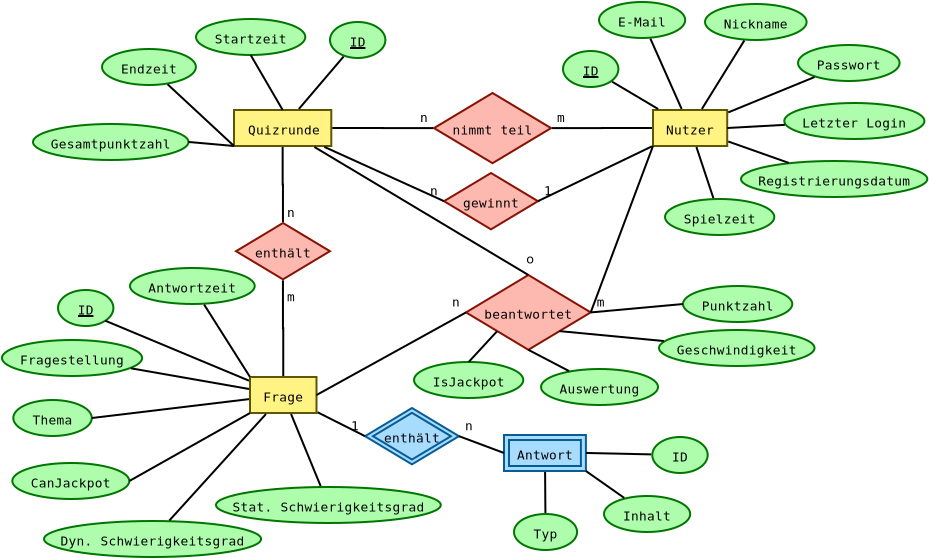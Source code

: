 <?xml version="1.0" encoding="UTF-8"?>
<dia:diagram xmlns:dia="http://www.lysator.liu.se/~alla/dia/">
  <dia:layer name="Hintergrund" visible="true" active="true">
    <dia:object type="ER - Entity" version="0" id="O0">
      <dia:attribute name="obj_pos">
        <dia:point val="-43.85,7.3"/>
      </dia:attribute>
      <dia:attribute name="obj_bb">
        <dia:rectangle val="-43.9,7.25;-38.935,9.15"/>
      </dia:attribute>
      <dia:attribute name="elem_corner">
        <dia:point val="-43.85,7.3"/>
      </dia:attribute>
      <dia:attribute name="elem_width">
        <dia:real val="4.865"/>
      </dia:attribute>
      <dia:attribute name="elem_height">
        <dia:real val="1.8"/>
      </dia:attribute>
      <dia:attribute name="border_width">
        <dia:real val="0.1"/>
      </dia:attribute>
      <dia:attribute name="border_color">
        <dia:color val="#5e5603"/>
      </dia:attribute>
      <dia:attribute name="inner_color">
        <dia:color val="#fff383"/>
      </dia:attribute>
      <dia:attribute name="name">
        <dia:string>#Quizrunde#</dia:string>
      </dia:attribute>
      <dia:attribute name="weak">
        <dia:boolean val="false"/>
      </dia:attribute>
      <dia:attribute name="associative">
        <dia:boolean val="false"/>
      </dia:attribute>
      <dia:attribute name="font">
        <dia:font family="monospace" style="0" name="Courier"/>
      </dia:attribute>
      <dia:attribute name="font_height">
        <dia:real val="0.8"/>
      </dia:attribute>
    </dia:object>
    <dia:object type="ER - Entity" version="0" id="O1">
      <dia:attribute name="obj_pos">
        <dia:point val="-22.9,7.3"/>
      </dia:attribute>
      <dia:attribute name="obj_bb">
        <dia:rectangle val="-22.95,7.25;-19.14,9.15"/>
      </dia:attribute>
      <dia:attribute name="elem_corner">
        <dia:point val="-22.9,7.3"/>
      </dia:attribute>
      <dia:attribute name="elem_width">
        <dia:real val="3.71"/>
      </dia:attribute>
      <dia:attribute name="elem_height">
        <dia:real val="1.8"/>
      </dia:attribute>
      <dia:attribute name="border_width">
        <dia:real val="0.1"/>
      </dia:attribute>
      <dia:attribute name="border_color">
        <dia:color val="#5e5603"/>
      </dia:attribute>
      <dia:attribute name="inner_color">
        <dia:color val="#fff383"/>
      </dia:attribute>
      <dia:attribute name="name">
        <dia:string>#Nutzer#</dia:string>
      </dia:attribute>
      <dia:attribute name="weak">
        <dia:boolean val="false"/>
      </dia:attribute>
      <dia:attribute name="associative">
        <dia:boolean val="false"/>
      </dia:attribute>
      <dia:attribute name="font">
        <dia:font family="monospace" style="0" name="Courier"/>
      </dia:attribute>
      <dia:attribute name="font_height">
        <dia:real val="0.8"/>
      </dia:attribute>
    </dia:object>
    <dia:object type="ER - Entity" version="0" id="O2">
      <dia:attribute name="obj_pos">
        <dia:point val="-43.05,20.65"/>
      </dia:attribute>
      <dia:attribute name="obj_bb">
        <dia:rectangle val="-43.1,20.6;-39.675,22.5"/>
      </dia:attribute>
      <dia:attribute name="elem_corner">
        <dia:point val="-43.05,20.65"/>
      </dia:attribute>
      <dia:attribute name="elem_width">
        <dia:real val="3.325"/>
      </dia:attribute>
      <dia:attribute name="elem_height">
        <dia:real val="1.8"/>
      </dia:attribute>
      <dia:attribute name="border_width">
        <dia:real val="0.1"/>
      </dia:attribute>
      <dia:attribute name="border_color">
        <dia:color val="#5e5603"/>
      </dia:attribute>
      <dia:attribute name="inner_color">
        <dia:color val="#fff383"/>
      </dia:attribute>
      <dia:attribute name="name">
        <dia:string>#Frage#</dia:string>
      </dia:attribute>
      <dia:attribute name="weak">
        <dia:boolean val="false"/>
      </dia:attribute>
      <dia:attribute name="associative">
        <dia:boolean val="false"/>
      </dia:attribute>
      <dia:attribute name="font">
        <dia:font family="monospace" style="0" name="Courier"/>
      </dia:attribute>
      <dia:attribute name="font_height">
        <dia:real val="0.8"/>
      </dia:attribute>
    </dia:object>
    <dia:object type="ER - Relationship" version="0" id="O3">
      <dia:attribute name="obj_pos">
        <dia:point val="-33.85,6.45"/>
      </dia:attribute>
      <dia:attribute name="obj_bb">
        <dia:rectangle val="-34.585,6.4;-27.265,10.01"/>
      </dia:attribute>
      <dia:attribute name="elem_corner">
        <dia:point val="-33.85,6.45"/>
      </dia:attribute>
      <dia:attribute name="elem_width">
        <dia:real val="5.85"/>
      </dia:attribute>
      <dia:attribute name="elem_height">
        <dia:real val="3.51"/>
      </dia:attribute>
      <dia:attribute name="border_width">
        <dia:real val="0.1"/>
      </dia:attribute>
      <dia:attribute name="border_color">
        <dia:color val="#871203"/>
      </dia:attribute>
      <dia:attribute name="inner_color">
        <dia:color val="#fdb8af"/>
      </dia:attribute>
      <dia:attribute name="name">
        <dia:string>#nimmt teil#</dia:string>
      </dia:attribute>
      <dia:attribute name="left_card">
        <dia:string>#n#</dia:string>
      </dia:attribute>
      <dia:attribute name="right_card">
        <dia:string>#m#</dia:string>
      </dia:attribute>
      <dia:attribute name="identifying">
        <dia:boolean val="false"/>
      </dia:attribute>
      <dia:attribute name="rotated">
        <dia:boolean val="false"/>
      </dia:attribute>
      <dia:attribute name="font">
        <dia:font family="monospace" style="0" name="Courier"/>
      </dia:attribute>
      <dia:attribute name="font_height">
        <dia:real val="0.8"/>
      </dia:attribute>
    </dia:object>
    <dia:object type="ER - Participation" version="1" id="O4">
      <dia:attribute name="obj_pos">
        <dia:point val="-38.935,8.2"/>
      </dia:attribute>
      <dia:attribute name="obj_bb">
        <dia:rectangle val="-38.985,8.15;-33.85,8.255"/>
      </dia:attribute>
      <dia:attribute name="orth_points">
        <dia:point val="-38.935,8.2"/>
        <dia:point val="-36.417,8.2"/>
        <dia:point val="-36.417,8.205"/>
        <dia:point val="-33.9,8.205"/>
      </dia:attribute>
      <dia:attribute name="orth_orient">
        <dia:enum val="0"/>
        <dia:enum val="1"/>
        <dia:enum val="0"/>
      </dia:attribute>
      <dia:attribute name="autorouting">
        <dia:boolean val="true"/>
      </dia:attribute>
      <dia:attribute name="total">
        <dia:boolean val="false"/>
      </dia:attribute>
      <dia:connections>
        <dia:connection handle="0" to="O0" connection="8"/>
        <dia:connection handle="1" to="O3" connection="8"/>
      </dia:connections>
    </dia:object>
    <dia:object type="ER - Participation" version="1" id="O5">
      <dia:attribute name="obj_pos">
        <dia:point val="-27.95,8.205"/>
      </dia:attribute>
      <dia:attribute name="obj_bb">
        <dia:rectangle val="-28.0,8.15;-22.901,8.255"/>
      </dia:attribute>
      <dia:attribute name="orth_points">
        <dia:point val="-27.95,8.205"/>
        <dia:point val="-25.45,8.205"/>
        <dia:point val="-25.45,8.2"/>
        <dia:point val="-22.951,8.2"/>
      </dia:attribute>
      <dia:attribute name="orth_orient">
        <dia:enum val="0"/>
        <dia:enum val="1"/>
        <dia:enum val="0"/>
      </dia:attribute>
      <dia:attribute name="autorouting">
        <dia:boolean val="true"/>
      </dia:attribute>
      <dia:attribute name="total">
        <dia:boolean val="false"/>
      </dia:attribute>
      <dia:connections>
        <dia:connection handle="0" to="O3" connection="8"/>
        <dia:connection handle="1" to="O1" connection="8"/>
      </dia:connections>
    </dia:object>
    <dia:object type="ER - Attribute" version="0" id="O6">
      <dia:attribute name="obj_pos">
        <dia:point val="-39.05,2.9"/>
      </dia:attribute>
      <dia:attribute name="obj_bb">
        <dia:rectangle val="-39.1,2.85;-36.23,4.75"/>
      </dia:attribute>
      <dia:attribute name="elem_corner">
        <dia:point val="-39.05,2.9"/>
      </dia:attribute>
      <dia:attribute name="elem_width">
        <dia:real val="2.77"/>
      </dia:attribute>
      <dia:attribute name="elem_height">
        <dia:real val="1.8"/>
      </dia:attribute>
      <dia:attribute name="border_width">
        <dia:real val="0.1"/>
      </dia:attribute>
      <dia:attribute name="border_color">
        <dia:color val="#007500"/>
      </dia:attribute>
      <dia:attribute name="inner_color">
        <dia:color val="#adfdad"/>
      </dia:attribute>
      <dia:attribute name="name">
        <dia:string>#ID#</dia:string>
      </dia:attribute>
      <dia:attribute name="key">
        <dia:boolean val="true"/>
      </dia:attribute>
      <dia:attribute name="weak_key">
        <dia:boolean val="false"/>
      </dia:attribute>
      <dia:attribute name="derived">
        <dia:boolean val="false"/>
      </dia:attribute>
      <dia:attribute name="multivalued">
        <dia:boolean val="false"/>
      </dia:attribute>
      <dia:attribute name="font">
        <dia:font family="monospace" style="0" name="Courier"/>
      </dia:attribute>
      <dia:attribute name="font_height">
        <dia:real val="0.8"/>
      </dia:attribute>
    </dia:object>
    <dia:object type="ER - Attribute" version="0" id="O7">
      <dia:attribute name="obj_pos">
        <dia:point val="-52.65,16.3"/>
      </dia:attribute>
      <dia:attribute name="obj_bb">
        <dia:rectangle val="-52.7,16.25;-49.83,18.15"/>
      </dia:attribute>
      <dia:attribute name="elem_corner">
        <dia:point val="-52.65,16.3"/>
      </dia:attribute>
      <dia:attribute name="elem_width">
        <dia:real val="2.77"/>
      </dia:attribute>
      <dia:attribute name="elem_height">
        <dia:real val="1.8"/>
      </dia:attribute>
      <dia:attribute name="border_width">
        <dia:real val="0.1"/>
      </dia:attribute>
      <dia:attribute name="border_color">
        <dia:color val="#007500"/>
      </dia:attribute>
      <dia:attribute name="inner_color">
        <dia:color val="#adfdad"/>
      </dia:attribute>
      <dia:attribute name="name">
        <dia:string>#ID#</dia:string>
      </dia:attribute>
      <dia:attribute name="key">
        <dia:boolean val="true"/>
      </dia:attribute>
      <dia:attribute name="weak_key">
        <dia:boolean val="false"/>
      </dia:attribute>
      <dia:attribute name="derived">
        <dia:boolean val="false"/>
      </dia:attribute>
      <dia:attribute name="multivalued">
        <dia:boolean val="false"/>
      </dia:attribute>
      <dia:attribute name="font">
        <dia:font family="monospace" style="0" name="Courier"/>
      </dia:attribute>
      <dia:attribute name="font_height">
        <dia:real val="0.8"/>
      </dia:attribute>
    </dia:object>
    <dia:object type="ER - Attribute" version="0" id="O8">
      <dia:attribute name="obj_pos">
        <dia:point val="-44.75,26.15"/>
      </dia:attribute>
      <dia:attribute name="obj_bb">
        <dia:rectangle val="-44.8,26.1;-33.46,28"/>
      </dia:attribute>
      <dia:attribute name="elem_corner">
        <dia:point val="-44.75,26.15"/>
      </dia:attribute>
      <dia:attribute name="elem_width">
        <dia:real val="11.24"/>
      </dia:attribute>
      <dia:attribute name="elem_height">
        <dia:real val="1.8"/>
      </dia:attribute>
      <dia:attribute name="border_width">
        <dia:real val="0.1"/>
      </dia:attribute>
      <dia:attribute name="border_color">
        <dia:color val="#007500"/>
      </dia:attribute>
      <dia:attribute name="inner_color">
        <dia:color val="#adfdad"/>
      </dia:attribute>
      <dia:attribute name="name">
        <dia:string>#Stat. Schwierigkeitsgrad#</dia:string>
      </dia:attribute>
      <dia:attribute name="key">
        <dia:boolean val="false"/>
      </dia:attribute>
      <dia:attribute name="weak_key">
        <dia:boolean val="false"/>
      </dia:attribute>
      <dia:attribute name="derived">
        <dia:boolean val="false"/>
      </dia:attribute>
      <dia:attribute name="multivalued">
        <dia:boolean val="false"/>
      </dia:attribute>
      <dia:attribute name="font">
        <dia:font family="monospace" style="0" name="Courier"/>
      </dia:attribute>
      <dia:attribute name="font_height">
        <dia:real val="0.8"/>
      </dia:attribute>
    </dia:object>
    <dia:object type="ER - Relationship" version="0" id="O9">
      <dia:attribute name="obj_pos">
        <dia:point val="-43.75,12.95"/>
      </dia:attribute>
      <dia:attribute name="obj_bb">
        <dia:rectangle val="-43.8,11.8;-39.005,16.917"/>
      </dia:attribute>
      <dia:attribute name="elem_corner">
        <dia:point val="-43.75,12.95"/>
      </dia:attribute>
      <dia:attribute name="elem_width">
        <dia:real val="4.695"/>
      </dia:attribute>
      <dia:attribute name="elem_height">
        <dia:real val="2.817"/>
      </dia:attribute>
      <dia:attribute name="border_width">
        <dia:real val="0.1"/>
      </dia:attribute>
      <dia:attribute name="border_color">
        <dia:color val="#871203"/>
      </dia:attribute>
      <dia:attribute name="inner_color">
        <dia:color val="#fdb8af"/>
      </dia:attribute>
      <dia:attribute name="name">
        <dia:string>#enthält#</dia:string>
      </dia:attribute>
      <dia:attribute name="left_card">
        <dia:string>#n#</dia:string>
      </dia:attribute>
      <dia:attribute name="right_card">
        <dia:string>#m#</dia:string>
      </dia:attribute>
      <dia:attribute name="identifying">
        <dia:boolean val="false"/>
      </dia:attribute>
      <dia:attribute name="rotated">
        <dia:boolean val="true"/>
      </dia:attribute>
      <dia:attribute name="font">
        <dia:font family="monospace" style="0" name="Courier"/>
      </dia:attribute>
      <dia:attribute name="font_height">
        <dia:real val="0.8"/>
      </dia:attribute>
    </dia:object>
    <dia:object type="ER - Attribute" version="0" id="O10">
      <dia:attribute name="obj_pos">
        <dia:point val="-53.35,27.85"/>
      </dia:attribute>
      <dia:attribute name="obj_bb">
        <dia:rectangle val="-53.4,27.8;-42.445,29.7"/>
      </dia:attribute>
      <dia:attribute name="elem_corner">
        <dia:point val="-53.35,27.85"/>
      </dia:attribute>
      <dia:attribute name="elem_width">
        <dia:real val="10.855"/>
      </dia:attribute>
      <dia:attribute name="elem_height">
        <dia:real val="1.8"/>
      </dia:attribute>
      <dia:attribute name="border_width">
        <dia:real val="0.1"/>
      </dia:attribute>
      <dia:attribute name="border_color">
        <dia:color val="#007500"/>
      </dia:attribute>
      <dia:attribute name="inner_color">
        <dia:color val="#adfdad"/>
      </dia:attribute>
      <dia:attribute name="name">
        <dia:string>#Dyn. Schwierigkeitsgrad#</dia:string>
      </dia:attribute>
      <dia:attribute name="key">
        <dia:boolean val="false"/>
      </dia:attribute>
      <dia:attribute name="weak_key">
        <dia:boolean val="false"/>
      </dia:attribute>
      <dia:attribute name="derived">
        <dia:boolean val="false"/>
      </dia:attribute>
      <dia:attribute name="multivalued">
        <dia:boolean val="false"/>
      </dia:attribute>
      <dia:attribute name="font">
        <dia:font family="monospace" style="0" name="Courier"/>
      </dia:attribute>
      <dia:attribute name="font_height">
        <dia:real val="0.8"/>
      </dia:attribute>
    </dia:object>
    <dia:object type="ER - Participation" version="1" id="O11">
      <dia:attribute name="obj_pos">
        <dia:point val="-41.388,20.599"/>
      </dia:attribute>
      <dia:attribute name="obj_bb">
        <dia:rectangle val="-41.453,15.758;-41.337,20.649"/>
      </dia:attribute>
      <dia:attribute name="orth_points">
        <dia:point val="-41.388,20.599"/>
        <dia:point val="-41.388,18.204"/>
        <dia:point val="-41.403,18.204"/>
        <dia:point val="-41.403,15.808"/>
      </dia:attribute>
      <dia:attribute name="orth_orient">
        <dia:enum val="1"/>
        <dia:enum val="0"/>
        <dia:enum val="1"/>
      </dia:attribute>
      <dia:attribute name="autorouting">
        <dia:boolean val="true"/>
      </dia:attribute>
      <dia:attribute name="total">
        <dia:boolean val="false"/>
      </dia:attribute>
      <dia:connections>
        <dia:connection handle="0" to="O2" connection="8"/>
        <dia:connection handle="1" to="O9" connection="8"/>
      </dia:connections>
    </dia:object>
    <dia:object type="ER - Participation" version="1" id="O12">
      <dia:attribute name="obj_pos">
        <dia:point val="-41.403,12.909"/>
      </dia:attribute>
      <dia:attribute name="obj_bb">
        <dia:rectangle val="-41.468,9.1;-41.352,12.959"/>
      </dia:attribute>
      <dia:attribute name="orth_points">
        <dia:point val="-41.403,12.909"/>
        <dia:point val="-41.403,11.03"/>
        <dia:point val="-41.417,11.03"/>
        <dia:point val="-41.417,9.15"/>
      </dia:attribute>
      <dia:attribute name="orth_orient">
        <dia:enum val="1"/>
        <dia:enum val="0"/>
        <dia:enum val="1"/>
      </dia:attribute>
      <dia:attribute name="autorouting">
        <dia:boolean val="true"/>
      </dia:attribute>
      <dia:attribute name="total">
        <dia:boolean val="false"/>
      </dia:attribute>
      <dia:connections>
        <dia:connection handle="0" to="O9" connection="8"/>
        <dia:connection handle="1" to="O0" connection="8"/>
      </dia:connections>
    </dia:object>
    <dia:object type="ER - Attribute" version="0" id="O13">
      <dia:attribute name="obj_pos">
        <dia:point val="-27.4,4.35"/>
      </dia:attribute>
      <dia:attribute name="obj_bb">
        <dia:rectangle val="-27.45,4.3;-24.58,6.2"/>
      </dia:attribute>
      <dia:attribute name="elem_corner">
        <dia:point val="-27.4,4.35"/>
      </dia:attribute>
      <dia:attribute name="elem_width">
        <dia:real val="2.77"/>
      </dia:attribute>
      <dia:attribute name="elem_height">
        <dia:real val="1.8"/>
      </dia:attribute>
      <dia:attribute name="border_width">
        <dia:real val="0.1"/>
      </dia:attribute>
      <dia:attribute name="border_color">
        <dia:color val="#007500"/>
      </dia:attribute>
      <dia:attribute name="inner_color">
        <dia:color val="#adfdad"/>
      </dia:attribute>
      <dia:attribute name="name">
        <dia:string>#ID#</dia:string>
      </dia:attribute>
      <dia:attribute name="key">
        <dia:boolean val="true"/>
      </dia:attribute>
      <dia:attribute name="weak_key">
        <dia:boolean val="false"/>
      </dia:attribute>
      <dia:attribute name="derived">
        <dia:boolean val="false"/>
      </dia:attribute>
      <dia:attribute name="multivalued">
        <dia:boolean val="false"/>
      </dia:attribute>
      <dia:attribute name="font">
        <dia:font family="monospace" style="0" name="Courier"/>
      </dia:attribute>
      <dia:attribute name="font_height">
        <dia:real val="0.8"/>
      </dia:attribute>
    </dia:object>
    <dia:object type="ER - Attribute" version="0" id="O14">
      <dia:attribute name="obj_pos">
        <dia:point val="-25.6,1.9"/>
      </dia:attribute>
      <dia:attribute name="obj_bb">
        <dia:rectangle val="-25.65,1.85;-21.24,3.75"/>
      </dia:attribute>
      <dia:attribute name="elem_corner">
        <dia:point val="-25.6,1.9"/>
      </dia:attribute>
      <dia:attribute name="elem_width">
        <dia:real val="4.31"/>
      </dia:attribute>
      <dia:attribute name="elem_height">
        <dia:real val="1.8"/>
      </dia:attribute>
      <dia:attribute name="border_width">
        <dia:real val="0.1"/>
      </dia:attribute>
      <dia:attribute name="border_color">
        <dia:color val="#007500"/>
      </dia:attribute>
      <dia:attribute name="inner_color">
        <dia:color val="#adfdad"/>
      </dia:attribute>
      <dia:attribute name="name">
        <dia:string>#E-Mail#</dia:string>
      </dia:attribute>
      <dia:attribute name="key">
        <dia:boolean val="false"/>
      </dia:attribute>
      <dia:attribute name="weak_key">
        <dia:boolean val="false"/>
      </dia:attribute>
      <dia:attribute name="derived">
        <dia:boolean val="false"/>
      </dia:attribute>
      <dia:attribute name="multivalued">
        <dia:boolean val="false"/>
      </dia:attribute>
      <dia:attribute name="font">
        <dia:font family="monospace" style="0" name="Courier"/>
      </dia:attribute>
      <dia:attribute name="font_height">
        <dia:real val="0.8"/>
      </dia:attribute>
    </dia:object>
    <dia:object type="ER - Attribute" version="0" id="O15">
      <dia:attribute name="obj_pos">
        <dia:point val="-20.3,2"/>
      </dia:attribute>
      <dia:attribute name="obj_bb">
        <dia:rectangle val="-20.35,1.95;-15.17,3.85"/>
      </dia:attribute>
      <dia:attribute name="elem_corner">
        <dia:point val="-20.3,2"/>
      </dia:attribute>
      <dia:attribute name="elem_width">
        <dia:real val="5.08"/>
      </dia:attribute>
      <dia:attribute name="elem_height">
        <dia:real val="1.8"/>
      </dia:attribute>
      <dia:attribute name="border_width">
        <dia:real val="0.1"/>
      </dia:attribute>
      <dia:attribute name="border_color">
        <dia:color val="#007500"/>
      </dia:attribute>
      <dia:attribute name="inner_color">
        <dia:color val="#adfdad"/>
      </dia:attribute>
      <dia:attribute name="name">
        <dia:string>#Nickname#</dia:string>
      </dia:attribute>
      <dia:attribute name="key">
        <dia:boolean val="false"/>
      </dia:attribute>
      <dia:attribute name="weak_key">
        <dia:boolean val="false"/>
      </dia:attribute>
      <dia:attribute name="derived">
        <dia:boolean val="false"/>
      </dia:attribute>
      <dia:attribute name="multivalued">
        <dia:boolean val="false"/>
      </dia:attribute>
      <dia:attribute name="font">
        <dia:font family="monospace" style="0" name="Courier"/>
      </dia:attribute>
      <dia:attribute name="font_height">
        <dia:real val="0.8"/>
      </dia:attribute>
    </dia:object>
    <dia:object type="ER - Attribute" version="0" id="O16">
      <dia:attribute name="obj_pos">
        <dia:point val="-15.65,4.05"/>
      </dia:attribute>
      <dia:attribute name="obj_bb">
        <dia:rectangle val="-15.7,4;-10.52,5.9"/>
      </dia:attribute>
      <dia:attribute name="elem_corner">
        <dia:point val="-15.65,4.05"/>
      </dia:attribute>
      <dia:attribute name="elem_width">
        <dia:real val="5.08"/>
      </dia:attribute>
      <dia:attribute name="elem_height">
        <dia:real val="1.8"/>
      </dia:attribute>
      <dia:attribute name="border_width">
        <dia:real val="0.1"/>
      </dia:attribute>
      <dia:attribute name="border_color">
        <dia:color val="#007500"/>
      </dia:attribute>
      <dia:attribute name="inner_color">
        <dia:color val="#adfdad"/>
      </dia:attribute>
      <dia:attribute name="name">
        <dia:string>#Passwort#</dia:string>
      </dia:attribute>
      <dia:attribute name="key">
        <dia:boolean val="false"/>
      </dia:attribute>
      <dia:attribute name="weak_key">
        <dia:boolean val="false"/>
      </dia:attribute>
      <dia:attribute name="derived">
        <dia:boolean val="false"/>
      </dia:attribute>
      <dia:attribute name="multivalued">
        <dia:boolean val="false"/>
      </dia:attribute>
      <dia:attribute name="font">
        <dia:font family="monospace" style="0" name="Courier"/>
      </dia:attribute>
      <dia:attribute name="font_height">
        <dia:real val="0.8"/>
      </dia:attribute>
    </dia:object>
    <dia:object type="ER - Relationship" version="0" id="O17">
      <dia:attribute name="obj_pos">
        <dia:point val="-32.25,15.55"/>
      </dia:attribute>
      <dia:attribute name="obj_bb">
        <dia:rectangle val="-32.985,15.5;-25.28,19.341"/>
      </dia:attribute>
      <dia:attribute name="elem_corner">
        <dia:point val="-32.25,15.55"/>
      </dia:attribute>
      <dia:attribute name="elem_width">
        <dia:real val="6.235"/>
      </dia:attribute>
      <dia:attribute name="elem_height">
        <dia:real val="3.741"/>
      </dia:attribute>
      <dia:attribute name="border_width">
        <dia:real val="0.1"/>
      </dia:attribute>
      <dia:attribute name="border_color">
        <dia:color val="#871203"/>
      </dia:attribute>
      <dia:attribute name="inner_color">
        <dia:color val="#fdb8af"/>
      </dia:attribute>
      <dia:attribute name="name">
        <dia:string>#beantwortet#</dia:string>
      </dia:attribute>
      <dia:attribute name="left_card">
        <dia:string>#n#</dia:string>
      </dia:attribute>
      <dia:attribute name="right_card">
        <dia:string>#m#</dia:string>
      </dia:attribute>
      <dia:attribute name="identifying">
        <dia:boolean val="false"/>
      </dia:attribute>
      <dia:attribute name="rotated">
        <dia:boolean val="false"/>
      </dia:attribute>
      <dia:attribute name="font">
        <dia:font family="monospace" style="0" name="Courier"/>
      </dia:attribute>
      <dia:attribute name="font_height">
        <dia:real val="0.8"/>
      </dia:attribute>
    </dia:object>
    <dia:object type="ER - Attribute" version="0" id="O18">
      <dia:attribute name="obj_pos">
        <dia:point val="-22.6,18.3"/>
      </dia:attribute>
      <dia:attribute name="obj_bb">
        <dia:rectangle val="-22.65,18.25;-14.775,20.15"/>
      </dia:attribute>
      <dia:attribute name="elem_corner">
        <dia:point val="-22.6,18.3"/>
      </dia:attribute>
      <dia:attribute name="elem_width">
        <dia:real val="7.775"/>
      </dia:attribute>
      <dia:attribute name="elem_height">
        <dia:real val="1.8"/>
      </dia:attribute>
      <dia:attribute name="border_width">
        <dia:real val="0.1"/>
      </dia:attribute>
      <dia:attribute name="border_color">
        <dia:color val="#007500"/>
      </dia:attribute>
      <dia:attribute name="inner_color">
        <dia:color val="#adfdad"/>
      </dia:attribute>
      <dia:attribute name="name">
        <dia:string>#Geschwindigkeit#</dia:string>
      </dia:attribute>
      <dia:attribute name="key">
        <dia:boolean val="false"/>
      </dia:attribute>
      <dia:attribute name="weak_key">
        <dia:boolean val="false"/>
      </dia:attribute>
      <dia:attribute name="derived">
        <dia:boolean val="false"/>
      </dia:attribute>
      <dia:attribute name="multivalued">
        <dia:boolean val="false"/>
      </dia:attribute>
      <dia:attribute name="font">
        <dia:font family="monospace" style="0" name="Courier"/>
      </dia:attribute>
      <dia:attribute name="font_height">
        <dia:real val="0.8"/>
      </dia:attribute>
    </dia:object>
    <dia:object type="Standard - Line" version="0" id="O19">
      <dia:attribute name="obj_pos">
        <dia:point val="-50.286,17.836"/>
      </dia:attribute>
      <dia:attribute name="obj_bb">
        <dia:rectangle val="-50.351,17.771;-43.035,20.901"/>
      </dia:attribute>
      <dia:attribute name="conn_endpoints">
        <dia:point val="-50.286,17.836"/>
        <dia:point val="-43.1,20.835"/>
      </dia:attribute>
      <dia:attribute name="numcp">
        <dia:int val="1"/>
      </dia:attribute>
      <dia:connections>
        <dia:connection handle="0" to="O7" connection="7"/>
        <dia:connection handle="1" to="O2" connection="8"/>
      </dia:connections>
    </dia:object>
    <dia:object type="Standard - Line" version="0" id="O20">
      <dia:attribute name="obj_pos">
        <dia:point val="-38.369,4.625"/>
      </dia:attribute>
      <dia:attribute name="obj_bb">
        <dia:rectangle val="-40.678,4.555;-38.298,7.32"/>
      </dia:attribute>
      <dia:attribute name="conn_endpoints">
        <dia:point val="-38.369,4.625"/>
        <dia:point val="-40.607,7.25"/>
      </dia:attribute>
      <dia:attribute name="numcp">
        <dia:int val="1"/>
      </dia:attribute>
      <dia:connections>
        <dia:connection handle="0" to="O6" connection="8"/>
        <dia:connection handle="1" to="O0" connection="8"/>
      </dia:connections>
    </dia:object>
    <dia:object type="Standard - Line" version="0" id="O21">
      <dia:attribute name="obj_pos">
        <dia:point val="-39.518,26.106"/>
      </dia:attribute>
      <dia:attribute name="obj_bb">
        <dia:rectangle val="-41.064,22.433;-39.452,26.171"/>
      </dia:attribute>
      <dia:attribute name="conn_endpoints">
        <dia:point val="-39.518,26.106"/>
        <dia:point val="-40.998,22.498"/>
      </dia:attribute>
      <dia:attribute name="numcp">
        <dia:int val="1"/>
      </dia:attribute>
      <dia:connections>
        <dia:connection handle="0" to="O8" connection="8"/>
        <dia:connection handle="1" to="O2" connection="8"/>
      </dia:connections>
    </dia:object>
    <dia:object type="Standard - Line" version="0" id="O22">
      <dia:attribute name="obj_pos">
        <dia:point val="-47.081,27.823"/>
      </dia:attribute>
      <dia:attribute name="obj_bb">
        <dia:rectangle val="-47.152,22.43;-42.179,27.894"/>
      </dia:attribute>
      <dia:attribute name="conn_endpoints">
        <dia:point val="-47.081,27.823"/>
        <dia:point val="-42.25,22.5"/>
      </dia:attribute>
      <dia:attribute name="numcp">
        <dia:int val="1"/>
      </dia:attribute>
      <dia:connections>
        <dia:connection handle="0" to="O10" connection="8"/>
        <dia:connection handle="1" to="O2" connection="8"/>
      </dia:connections>
    </dia:object>
    <dia:object type="Standard - Line" version="0" id="O23">
      <dia:attribute name="obj_pos">
        <dia:point val="-22.357,18.853"/>
      </dia:attribute>
      <dia:attribute name="obj_bb">
        <dia:rectangle val="-27.628,18.301;-22.302,18.907"/>
      </dia:attribute>
      <dia:attribute name="conn_endpoints">
        <dia:point val="-22.357,18.853"/>
        <dia:point val="-27.574,18.356"/>
      </dia:attribute>
      <dia:attribute name="numcp">
        <dia:int val="1"/>
      </dia:attribute>
      <dia:connections>
        <dia:connection handle="0" to="O18" connection="8"/>
        <dia:connection handle="1" to="O17" connection="5"/>
      </dia:connections>
    </dia:object>
    <dia:object type="Standard - Line" version="0" id="O24">
      <dia:attribute name="obj_pos">
        <dia:point val="-24.949,5.883"/>
      </dia:attribute>
      <dia:attribute name="obj_bb">
        <dia:rectangle val="-25.018,5.814;-22.573,7.321"/>
      </dia:attribute>
      <dia:attribute name="conn_endpoints">
        <dia:point val="-24.949,5.883"/>
        <dia:point val="-22.642,7.252"/>
      </dia:attribute>
      <dia:attribute name="numcp">
        <dia:int val="1"/>
      </dia:attribute>
      <dia:connections>
        <dia:connection handle="0" to="O13" connection="8"/>
        <dia:connection handle="1" to="O1" connection="8"/>
      </dia:connections>
    </dia:object>
    <dia:object type="Standard - Line" version="0" id="O25">
      <dia:attribute name="obj_pos">
        <dia:point val="-23.032,3.729"/>
      </dia:attribute>
      <dia:attribute name="obj_bb">
        <dia:rectangle val="-23.098,3.663;-21.401,7.316"/>
      </dia:attribute>
      <dia:attribute name="conn_endpoints">
        <dia:point val="-23.032,3.729"/>
        <dia:point val="-21.467,7.25"/>
      </dia:attribute>
      <dia:attribute name="numcp">
        <dia:int val="1"/>
      </dia:attribute>
      <dia:connections>
        <dia:connection handle="0" to="O14" connection="8"/>
        <dia:connection handle="1" to="O1" connection="8"/>
      </dia:connections>
    </dia:object>
    <dia:object type="Standard - Line" version="0" id="O26">
      <dia:attribute name="obj_pos">
        <dia:point val="-18.331,3.822"/>
      </dia:attribute>
      <dia:attribute name="obj_bb">
        <dia:rectangle val="-20.525,3.753;-18.262,7.319"/>
      </dia:attribute>
      <dia:attribute name="conn_endpoints">
        <dia:point val="-18.331,3.822"/>
        <dia:point val="-20.456,7.25"/>
      </dia:attribute>
      <dia:attribute name="numcp">
        <dia:int val="1"/>
      </dia:attribute>
      <dia:connections>
        <dia:connection handle="0" to="O15" connection="8"/>
        <dia:connection handle="1" to="O1" connection="8"/>
      </dia:connections>
    </dia:object>
    <dia:object type="Standard - Line" version="0" id="O27">
      <dia:attribute name="obj_pos">
        <dia:point val="-14.817,5.649"/>
      </dia:attribute>
      <dia:attribute name="obj_bb">
        <dia:rectangle val="-19.205,5.584;-14.752,7.485"/>
      </dia:attribute>
      <dia:attribute name="conn_endpoints">
        <dia:point val="-14.817,5.649"/>
        <dia:point val="-19.14,7.42"/>
      </dia:attribute>
      <dia:attribute name="numcp">
        <dia:int val="1"/>
      </dia:attribute>
      <dia:connections>
        <dia:connection handle="0" to="O16" connection="8"/>
        <dia:connection handle="1" to="O1" connection="8"/>
      </dia:connections>
    </dia:object>
    <dia:object type="ER - Attribute" version="0" id="O28">
      <dia:attribute name="obj_pos">
        <dia:point val="-28.5,20.25"/>
      </dia:attribute>
      <dia:attribute name="obj_bb">
        <dia:rectangle val="-28.55,20.2;-22.6,22.1"/>
      </dia:attribute>
      <dia:attribute name="elem_corner">
        <dia:point val="-28.5,20.25"/>
      </dia:attribute>
      <dia:attribute name="elem_width">
        <dia:real val="5.85"/>
      </dia:attribute>
      <dia:attribute name="elem_height">
        <dia:real val="1.8"/>
      </dia:attribute>
      <dia:attribute name="border_width">
        <dia:real val="0.1"/>
      </dia:attribute>
      <dia:attribute name="border_color">
        <dia:color val="#007500"/>
      </dia:attribute>
      <dia:attribute name="inner_color">
        <dia:color val="#adfdad"/>
      </dia:attribute>
      <dia:attribute name="name">
        <dia:string>#Auswertung#</dia:string>
      </dia:attribute>
      <dia:attribute name="key">
        <dia:boolean val="false"/>
      </dia:attribute>
      <dia:attribute name="weak_key">
        <dia:boolean val="false"/>
      </dia:attribute>
      <dia:attribute name="derived">
        <dia:boolean val="false"/>
      </dia:attribute>
      <dia:attribute name="multivalued">
        <dia:boolean val="false"/>
      </dia:attribute>
      <dia:attribute name="font">
        <dia:font family="monospace" style="0" name="Courier"/>
      </dia:attribute>
      <dia:attribute name="font_height">
        <dia:real val="0.8"/>
      </dia:attribute>
    </dia:object>
    <dia:object type="Standard - Line" version="0" id="O29">
      <dia:attribute name="obj_pos">
        <dia:point val="-27.09,20.358"/>
      </dia:attribute>
      <dia:attribute name="obj_bb">
        <dia:rectangle val="-29.2,19.224;-27.022,20.426"/>
      </dia:attribute>
      <dia:attribute name="conn_endpoints">
        <dia:point val="-27.09,20.358"/>
        <dia:point val="-29.133,19.291"/>
      </dia:attribute>
      <dia:attribute name="numcp">
        <dia:int val="1"/>
      </dia:attribute>
      <dia:connections>
        <dia:connection handle="0" to="O28" connection="8"/>
        <dia:connection handle="1" to="O17" connection="6"/>
      </dia:connections>
    </dia:object>
    <dia:object type="ER - Attribute" version="0" id="O30">
      <dia:attribute name="obj_pos">
        <dia:point val="-21.4,16.1"/>
      </dia:attribute>
      <dia:attribute name="obj_bb">
        <dia:rectangle val="-21.45,16.05;-15.885,17.95"/>
      </dia:attribute>
      <dia:attribute name="elem_corner">
        <dia:point val="-21.4,16.1"/>
      </dia:attribute>
      <dia:attribute name="elem_width">
        <dia:real val="5.465"/>
      </dia:attribute>
      <dia:attribute name="elem_height">
        <dia:real val="1.8"/>
      </dia:attribute>
      <dia:attribute name="border_width">
        <dia:real val="0.1"/>
      </dia:attribute>
      <dia:attribute name="border_color">
        <dia:color val="#007500"/>
      </dia:attribute>
      <dia:attribute name="inner_color">
        <dia:color val="#adfdad"/>
      </dia:attribute>
      <dia:attribute name="name">
        <dia:string>#Punktzahl#</dia:string>
      </dia:attribute>
      <dia:attribute name="key">
        <dia:boolean val="false"/>
      </dia:attribute>
      <dia:attribute name="weak_key">
        <dia:boolean val="false"/>
      </dia:attribute>
      <dia:attribute name="derived">
        <dia:boolean val="false"/>
      </dia:attribute>
      <dia:attribute name="multivalued">
        <dia:boolean val="false"/>
      </dia:attribute>
      <dia:attribute name="font">
        <dia:font family="monospace" style="0" name="Courier"/>
      </dia:attribute>
      <dia:attribute name="font_height">
        <dia:real val="0.8"/>
      </dia:attribute>
    </dia:object>
    <dia:object type="Standard - Line" version="0" id="O31">
      <dia:attribute name="obj_pos">
        <dia:point val="-26.015,17.421"/>
      </dia:attribute>
      <dia:attribute name="obj_bb">
        <dia:rectangle val="-26.069,16.946;-21.346,17.475"/>
      </dia:attribute>
      <dia:attribute name="conn_endpoints">
        <dia:point val="-26.015,17.421"/>
        <dia:point val="-21.4,17"/>
      </dia:attribute>
      <dia:attribute name="numcp">
        <dia:int val="1"/>
      </dia:attribute>
      <dia:connections>
        <dia:connection handle="0" to="O17" connection="4"/>
        <dia:connection handle="1" to="O30" connection="3"/>
      </dia:connections>
    </dia:object>
    <dia:object type="ER - Entity" version="0" id="O32">
      <dia:attribute name="obj_pos">
        <dia:point val="-30.35,23.55"/>
      </dia:attribute>
      <dia:attribute name="obj_bb">
        <dia:rectangle val="-30.4,23.5;-26.205,25.4"/>
      </dia:attribute>
      <dia:attribute name="elem_corner">
        <dia:point val="-30.35,23.55"/>
      </dia:attribute>
      <dia:attribute name="elem_width">
        <dia:real val="4.095"/>
      </dia:attribute>
      <dia:attribute name="elem_height">
        <dia:real val="1.8"/>
      </dia:attribute>
      <dia:attribute name="border_width">
        <dia:real val="0.1"/>
      </dia:attribute>
      <dia:attribute name="border_color">
        <dia:color val="#075c95"/>
      </dia:attribute>
      <dia:attribute name="inner_color">
        <dia:color val="#a8dcff"/>
      </dia:attribute>
      <dia:attribute name="name">
        <dia:string>#Antwort#</dia:string>
      </dia:attribute>
      <dia:attribute name="weak">
        <dia:boolean val="true"/>
      </dia:attribute>
      <dia:attribute name="associative">
        <dia:boolean val="false"/>
      </dia:attribute>
      <dia:attribute name="font">
        <dia:font family="monospace" style="0" name="Courier"/>
      </dia:attribute>
      <dia:attribute name="font_height">
        <dia:real val="0.8"/>
      </dia:attribute>
    </dia:object>
    <dia:object type="ER - Relationship" version="0" id="O33">
      <dia:attribute name="obj_pos">
        <dia:point val="-37.3,22.2"/>
      </dia:attribute>
      <dia:attribute name="obj_bb">
        <dia:rectangle val="-38.035,22.15;-31.87,25.067"/>
      </dia:attribute>
      <dia:attribute name="elem_corner">
        <dia:point val="-37.3,22.2"/>
      </dia:attribute>
      <dia:attribute name="elem_width">
        <dia:real val="4.695"/>
      </dia:attribute>
      <dia:attribute name="elem_height">
        <dia:real val="2.817"/>
      </dia:attribute>
      <dia:attribute name="border_width">
        <dia:real val="0.1"/>
      </dia:attribute>
      <dia:attribute name="border_color">
        <dia:color val="#075c95"/>
      </dia:attribute>
      <dia:attribute name="inner_color">
        <dia:color val="#a8dcff"/>
      </dia:attribute>
      <dia:attribute name="name">
        <dia:string>#enthält#</dia:string>
      </dia:attribute>
      <dia:attribute name="left_card">
        <dia:string>#1#</dia:string>
      </dia:attribute>
      <dia:attribute name="right_card">
        <dia:string>#n#</dia:string>
      </dia:attribute>
      <dia:attribute name="identifying">
        <dia:boolean val="true"/>
      </dia:attribute>
      <dia:attribute name="rotated">
        <dia:boolean val="false"/>
      </dia:attribute>
      <dia:attribute name="font">
        <dia:font family="monospace" style="0" name="Courier"/>
      </dia:attribute>
      <dia:attribute name="font_height">
        <dia:real val="0.8"/>
      </dia:attribute>
    </dia:object>
    <dia:object type="Standard - Line" version="0" id="O34">
      <dia:attribute name="obj_pos">
        <dia:point val="-30.35,24.45"/>
      </dia:attribute>
      <dia:attribute name="obj_bb">
        <dia:rectangle val="-32.669,23.544;-30.286,24.514"/>
      </dia:attribute>
      <dia:attribute name="conn_endpoints">
        <dia:point val="-30.35,24.45"/>
        <dia:point val="-32.605,23.608"/>
      </dia:attribute>
      <dia:attribute name="numcp">
        <dia:int val="1"/>
      </dia:attribute>
      <dia:connections>
        <dia:connection handle="0" to="O32" connection="3"/>
        <dia:connection handle="1" to="O33" connection="4"/>
      </dia:connections>
    </dia:object>
    <dia:object type="Standard - Line" version="0" id="O35">
      <dia:attribute name="obj_pos">
        <dia:point val="-39.675,22.413"/>
      </dia:attribute>
      <dia:attribute name="obj_bb">
        <dia:rectangle val="-39.742,22.346;-37.233,23.676"/>
      </dia:attribute>
      <dia:attribute name="conn_endpoints">
        <dia:point val="-39.675,22.413"/>
        <dia:point val="-37.3,23.608"/>
      </dia:attribute>
      <dia:attribute name="numcp">
        <dia:int val="1"/>
      </dia:attribute>
      <dia:connections>
        <dia:connection handle="0" to="O2" connection="8"/>
        <dia:connection handle="1" to="O33" connection="0"/>
      </dia:connections>
    </dia:object>
    <dia:object type="ER - Attribute" version="0" id="O36">
      <dia:attribute name="obj_pos">
        <dia:point val="-29.85,27.5"/>
      </dia:attribute>
      <dia:attribute name="obj_bb">
        <dia:rectangle val="-29.9,27.45;-26.645,29.35"/>
      </dia:attribute>
      <dia:attribute name="elem_corner">
        <dia:point val="-29.85,27.5"/>
      </dia:attribute>
      <dia:attribute name="elem_width">
        <dia:real val="3.155"/>
      </dia:attribute>
      <dia:attribute name="elem_height">
        <dia:real val="1.8"/>
      </dia:attribute>
      <dia:attribute name="border_width">
        <dia:real val="0.1"/>
      </dia:attribute>
      <dia:attribute name="border_color">
        <dia:color val="#007500"/>
      </dia:attribute>
      <dia:attribute name="inner_color">
        <dia:color val="#adfdad"/>
      </dia:attribute>
      <dia:attribute name="name">
        <dia:string>#Typ#</dia:string>
      </dia:attribute>
      <dia:attribute name="key">
        <dia:boolean val="false"/>
      </dia:attribute>
      <dia:attribute name="weak_key">
        <dia:boolean val="false"/>
      </dia:attribute>
      <dia:attribute name="derived">
        <dia:boolean val="false"/>
      </dia:attribute>
      <dia:attribute name="multivalued">
        <dia:boolean val="false"/>
      </dia:attribute>
      <dia:attribute name="font">
        <dia:font family="monospace" style="0" name="Courier"/>
      </dia:attribute>
      <dia:attribute name="font_height">
        <dia:real val="0.8"/>
      </dia:attribute>
    </dia:object>
    <dia:object type="Standard - Line" version="0" id="O37">
      <dia:attribute name="obj_pos">
        <dia:point val="-28.28,27.45"/>
      </dia:attribute>
      <dia:attribute name="obj_bb">
        <dia:rectangle val="-28.346,25.349;-28.229,27.5"/>
      </dia:attribute>
      <dia:attribute name="conn_endpoints">
        <dia:point val="-28.28,27.45"/>
        <dia:point val="-28.295,25.4"/>
      </dia:attribute>
      <dia:attribute name="numcp">
        <dia:int val="1"/>
      </dia:attribute>
      <dia:connections>
        <dia:connection handle="0" to="O36" connection="8"/>
        <dia:connection handle="1" to="O32" connection="8"/>
      </dia:connections>
    </dia:object>
    <dia:object type="ER - Attribute" version="0" id="O38">
      <dia:attribute name="obj_pos">
        <dia:point val="-55.45,18.8"/>
      </dia:attribute>
      <dia:attribute name="obj_bb">
        <dia:rectangle val="-55.5,18.75;-48.395,20.65"/>
      </dia:attribute>
      <dia:attribute name="elem_corner">
        <dia:point val="-55.45,18.8"/>
      </dia:attribute>
      <dia:attribute name="elem_width">
        <dia:real val="7.005"/>
      </dia:attribute>
      <dia:attribute name="elem_height">
        <dia:real val="1.8"/>
      </dia:attribute>
      <dia:attribute name="border_width">
        <dia:real val="0.1"/>
      </dia:attribute>
      <dia:attribute name="border_color">
        <dia:color val="#007500"/>
      </dia:attribute>
      <dia:attribute name="inner_color">
        <dia:color val="#adfdad"/>
      </dia:attribute>
      <dia:attribute name="name">
        <dia:string>#Fragestellung#</dia:string>
      </dia:attribute>
      <dia:attribute name="key">
        <dia:boolean val="false"/>
      </dia:attribute>
      <dia:attribute name="weak_key">
        <dia:boolean val="false"/>
      </dia:attribute>
      <dia:attribute name="derived">
        <dia:boolean val="false"/>
      </dia:attribute>
      <dia:attribute name="multivalued">
        <dia:boolean val="false"/>
      </dia:attribute>
      <dia:attribute name="font">
        <dia:font family="monospace" style="0" name="Courier"/>
      </dia:attribute>
      <dia:attribute name="font_height">
        <dia:real val="0.8"/>
      </dia:attribute>
    </dia:object>
    <dia:object type="Standard - Line" version="0" id="O39">
      <dia:attribute name="obj_pos">
        <dia:point val="-43.1,21.25"/>
      </dia:attribute>
      <dia:attribute name="obj_bb">
        <dia:rectangle val="-49.062,20.158;-43.042,21.308"/>
      </dia:attribute>
      <dia:attribute name="conn_endpoints">
        <dia:point val="-43.1,21.25"/>
        <dia:point val="-49.004,20.216"/>
      </dia:attribute>
      <dia:attribute name="numcp">
        <dia:int val="1"/>
      </dia:attribute>
      <dia:connections>
        <dia:connection handle="0" to="O2" connection="8"/>
        <dia:connection handle="1" to="O38" connection="8"/>
      </dia:connections>
    </dia:object>
    <dia:object type="ER - Attribute" version="0" id="O40">
      <dia:attribute name="obj_pos">
        <dia:point val="-25.35,26.6"/>
      </dia:attribute>
      <dia:attribute name="obj_bb">
        <dia:rectangle val="-25.4,26.55;-20.99,28.45"/>
      </dia:attribute>
      <dia:attribute name="elem_corner">
        <dia:point val="-25.35,26.6"/>
      </dia:attribute>
      <dia:attribute name="elem_width">
        <dia:real val="4.31"/>
      </dia:attribute>
      <dia:attribute name="elem_height">
        <dia:real val="1.8"/>
      </dia:attribute>
      <dia:attribute name="border_width">
        <dia:real val="0.1"/>
      </dia:attribute>
      <dia:attribute name="border_color">
        <dia:color val="#007500"/>
      </dia:attribute>
      <dia:attribute name="inner_color">
        <dia:color val="#adfdad"/>
      </dia:attribute>
      <dia:attribute name="name">
        <dia:string>#Inhalt#</dia:string>
      </dia:attribute>
      <dia:attribute name="key">
        <dia:boolean val="false"/>
      </dia:attribute>
      <dia:attribute name="weak_key">
        <dia:boolean val="false"/>
      </dia:attribute>
      <dia:attribute name="derived">
        <dia:boolean val="false"/>
      </dia:attribute>
      <dia:attribute name="multivalued">
        <dia:boolean val="false"/>
      </dia:attribute>
      <dia:attribute name="font">
        <dia:font family="monospace" style="0" name="Courier"/>
      </dia:attribute>
      <dia:attribute name="font_height">
        <dia:real val="0.8"/>
      </dia:attribute>
    </dia:object>
    <dia:object type="Standard - Line" version="0" id="O41">
      <dia:attribute name="obj_pos">
        <dia:point val="-24.337,26.698"/>
      </dia:attribute>
      <dia:attribute name="obj_bb">
        <dia:rectangle val="-26.325,25.28;-24.267,26.767"/>
      </dia:attribute>
      <dia:attribute name="conn_endpoints">
        <dia:point val="-24.337,26.698"/>
        <dia:point val="-26.255,25.35"/>
      </dia:attribute>
      <dia:attribute name="numcp">
        <dia:int val="1"/>
      </dia:attribute>
      <dia:connections>
        <dia:connection handle="0" to="O40" connection="8"/>
        <dia:connection handle="1" to="O32" connection="7"/>
      </dia:connections>
    </dia:object>
    <dia:object type="ER - Attribute" version="0" id="O42">
      <dia:attribute name="obj_pos">
        <dia:point val="-18.5,9.85"/>
      </dia:attribute>
      <dia:attribute name="obj_bb">
        <dia:rectangle val="-18.55,9.8;-9.135,11.7"/>
      </dia:attribute>
      <dia:attribute name="elem_corner">
        <dia:point val="-18.5,9.85"/>
      </dia:attribute>
      <dia:attribute name="elem_width">
        <dia:real val="9.315"/>
      </dia:attribute>
      <dia:attribute name="elem_height">
        <dia:real val="1.8"/>
      </dia:attribute>
      <dia:attribute name="border_width">
        <dia:real val="0.1"/>
      </dia:attribute>
      <dia:attribute name="border_color">
        <dia:color val="#007500"/>
      </dia:attribute>
      <dia:attribute name="inner_color">
        <dia:color val="#adfdad"/>
      </dia:attribute>
      <dia:attribute name="name">
        <dia:string>#Registrierungsdatum#</dia:string>
      </dia:attribute>
      <dia:attribute name="key">
        <dia:boolean val="false"/>
      </dia:attribute>
      <dia:attribute name="weak_key">
        <dia:boolean val="false"/>
      </dia:attribute>
      <dia:attribute name="derived">
        <dia:boolean val="false"/>
      </dia:attribute>
      <dia:attribute name="multivalued">
        <dia:boolean val="false"/>
      </dia:attribute>
      <dia:attribute name="font">
        <dia:font family="monospace" style="0" name="Courier"/>
      </dia:attribute>
      <dia:attribute name="font_height">
        <dia:real val="0.8"/>
      </dia:attribute>
    </dia:object>
    <dia:object type="Standard - Line" version="0" id="O43">
      <dia:attribute name="obj_pos">
        <dia:point val="-16.107,9.948"/>
      </dia:attribute>
      <dia:attribute name="obj_bb">
        <dia:rectangle val="-19.204,8.811;-16.044,10.012"/>
      </dia:attribute>
      <dia:attribute name="conn_endpoints">
        <dia:point val="-16.107,9.948"/>
        <dia:point val="-19.14,8.874"/>
      </dia:attribute>
      <dia:attribute name="numcp">
        <dia:int val="1"/>
      </dia:attribute>
      <dia:connections>
        <dia:connection handle="0" to="O42" connection="8"/>
        <dia:connection handle="1" to="O1" connection="8"/>
      </dia:connections>
    </dia:object>
    <dia:object type="ER - Attribute" version="0" id="O44">
      <dia:attribute name="obj_pos">
        <dia:point val="-22.3,11.75"/>
      </dia:attribute>
      <dia:attribute name="obj_bb">
        <dia:rectangle val="-22.35,11.7;-16.785,13.6"/>
      </dia:attribute>
      <dia:attribute name="elem_corner">
        <dia:point val="-22.3,11.75"/>
      </dia:attribute>
      <dia:attribute name="elem_width">
        <dia:real val="5.465"/>
      </dia:attribute>
      <dia:attribute name="elem_height">
        <dia:real val="1.8"/>
      </dia:attribute>
      <dia:attribute name="border_width">
        <dia:real val="0.1"/>
      </dia:attribute>
      <dia:attribute name="border_color">
        <dia:color val="#007500"/>
      </dia:attribute>
      <dia:attribute name="inner_color">
        <dia:color val="#adfdad"/>
      </dia:attribute>
      <dia:attribute name="name">
        <dia:string>#Spielzeit#</dia:string>
      </dia:attribute>
      <dia:attribute name="key">
        <dia:boolean val="false"/>
      </dia:attribute>
      <dia:attribute name="weak_key">
        <dia:boolean val="false"/>
      </dia:attribute>
      <dia:attribute name="derived">
        <dia:boolean val="false"/>
      </dia:attribute>
      <dia:attribute name="multivalued">
        <dia:boolean val="false"/>
      </dia:attribute>
      <dia:attribute name="font">
        <dia:font family="monospace" style="0" name="Courier"/>
      </dia:attribute>
      <dia:attribute name="font_height">
        <dia:real val="0.8"/>
      </dia:attribute>
    </dia:object>
    <dia:object type="Standard - Line" version="0" id="O45">
      <dia:attribute name="obj_pos">
        <dia:point val="-19.88,11.709"/>
      </dia:attribute>
      <dia:attribute name="obj_bb">
        <dia:rectangle val="-20.793,9.087;-19.817,11.772"/>
      </dia:attribute>
      <dia:attribute name="conn_endpoints">
        <dia:point val="-19.88,11.709"/>
        <dia:point val="-20.73,9.15"/>
      </dia:attribute>
      <dia:attribute name="numcp">
        <dia:int val="1"/>
      </dia:attribute>
      <dia:connections>
        <dia:connection handle="0" to="O44" connection="8"/>
        <dia:connection handle="1" to="O1" connection="8"/>
      </dia:connections>
    </dia:object>
    <dia:object type="ER - Attribute" version="0" id="O46">
      <dia:attribute name="obj_pos">
        <dia:point val="-45.75,2.75"/>
      </dia:attribute>
      <dia:attribute name="obj_bb">
        <dia:rectangle val="-45.8,2.7;-40.235,4.6"/>
      </dia:attribute>
      <dia:attribute name="elem_corner">
        <dia:point val="-45.75,2.75"/>
      </dia:attribute>
      <dia:attribute name="elem_width">
        <dia:real val="5.465"/>
      </dia:attribute>
      <dia:attribute name="elem_height">
        <dia:real val="1.8"/>
      </dia:attribute>
      <dia:attribute name="border_width">
        <dia:real val="0.1"/>
      </dia:attribute>
      <dia:attribute name="border_color">
        <dia:color val="#007500"/>
      </dia:attribute>
      <dia:attribute name="inner_color">
        <dia:color val="#adfdad"/>
      </dia:attribute>
      <dia:attribute name="name">
        <dia:string>#Startzeit#</dia:string>
      </dia:attribute>
      <dia:attribute name="key">
        <dia:boolean val="false"/>
      </dia:attribute>
      <dia:attribute name="weak_key">
        <dia:boolean val="false"/>
      </dia:attribute>
      <dia:attribute name="derived">
        <dia:boolean val="false"/>
      </dia:attribute>
      <dia:attribute name="multivalued">
        <dia:boolean val="false"/>
      </dia:attribute>
      <dia:attribute name="font">
        <dia:font family="monospace" style="0" name="Courier"/>
      </dia:attribute>
      <dia:attribute name="font_height">
        <dia:real val="0.8"/>
      </dia:attribute>
    </dia:object>
    <dia:object type="ER - Attribute" version="0" id="O47">
      <dia:attribute name="obj_pos">
        <dia:point val="-50.45,4.25"/>
      </dia:attribute>
      <dia:attribute name="obj_bb">
        <dia:rectangle val="-50.5,4.2;-45.705,6.1"/>
      </dia:attribute>
      <dia:attribute name="elem_corner">
        <dia:point val="-50.45,4.25"/>
      </dia:attribute>
      <dia:attribute name="elem_width">
        <dia:real val="4.695"/>
      </dia:attribute>
      <dia:attribute name="elem_height">
        <dia:real val="1.8"/>
      </dia:attribute>
      <dia:attribute name="border_width">
        <dia:real val="0.1"/>
      </dia:attribute>
      <dia:attribute name="border_color">
        <dia:color val="#007500"/>
      </dia:attribute>
      <dia:attribute name="inner_color">
        <dia:color val="#adfdad"/>
      </dia:attribute>
      <dia:attribute name="name">
        <dia:string>#Endzeit#</dia:string>
      </dia:attribute>
      <dia:attribute name="key">
        <dia:boolean val="false"/>
      </dia:attribute>
      <dia:attribute name="weak_key">
        <dia:boolean val="false"/>
      </dia:attribute>
      <dia:attribute name="derived">
        <dia:boolean val="false"/>
      </dia:attribute>
      <dia:attribute name="multivalued">
        <dia:boolean val="false"/>
      </dia:attribute>
      <dia:attribute name="font">
        <dia:font family="monospace" style="0" name="Courier"/>
      </dia:attribute>
      <dia:attribute name="font_height">
        <dia:real val="0.8"/>
      </dia:attribute>
    </dia:object>
    <dia:object type="Standard - Line" version="0" id="O48">
      <dia:attribute name="obj_pos">
        <dia:point val="-43.017,4.55"/>
      </dia:attribute>
      <dia:attribute name="obj_bb">
        <dia:rectangle val="-43.086,4.482;-41.349,7.368"/>
      </dia:attribute>
      <dia:attribute name="conn_endpoints">
        <dia:point val="-43.017,4.55"/>
        <dia:point val="-41.417,7.3"/>
      </dia:attribute>
      <dia:attribute name="numcp">
        <dia:int val="1"/>
      </dia:attribute>
      <dia:connections>
        <dia:connection handle="0" to="O46" connection="6"/>
        <dia:connection handle="1" to="O0" connection="1"/>
      </dia:connections>
    </dia:object>
    <dia:object type="Standard - Line" version="0" id="O49">
      <dia:attribute name="obj_pos">
        <dia:point val="-47.171,6.015"/>
      </dia:attribute>
      <dia:attribute name="obj_bb">
        <dia:rectangle val="-47.242,5.944;-43.779,9.171"/>
      </dia:attribute>
      <dia:attribute name="conn_endpoints">
        <dia:point val="-47.171,6.015"/>
        <dia:point val="-43.85,9.1"/>
      </dia:attribute>
      <dia:attribute name="numcp">
        <dia:int val="1"/>
      </dia:attribute>
      <dia:connections>
        <dia:connection handle="0" to="O47" connection="8"/>
        <dia:connection handle="1" to="O0" connection="5"/>
      </dia:connections>
    </dia:object>
    <dia:object type="ER - Attribute" version="0" id="O50">
      <dia:attribute name="obj_pos">
        <dia:point val="-53.9,8"/>
      </dia:attribute>
      <dia:attribute name="obj_bb">
        <dia:rectangle val="-53.95,7.95;-46.075,9.85"/>
      </dia:attribute>
      <dia:attribute name="elem_corner">
        <dia:point val="-53.9,8"/>
      </dia:attribute>
      <dia:attribute name="elem_width">
        <dia:real val="7.775"/>
      </dia:attribute>
      <dia:attribute name="elem_height">
        <dia:real val="1.8"/>
      </dia:attribute>
      <dia:attribute name="border_width">
        <dia:real val="0.1"/>
      </dia:attribute>
      <dia:attribute name="border_color">
        <dia:color val="#007500"/>
      </dia:attribute>
      <dia:attribute name="inner_color">
        <dia:color val="#adfdad"/>
      </dia:attribute>
      <dia:attribute name="name">
        <dia:string>#Gesamtpunktzahl#</dia:string>
      </dia:attribute>
      <dia:attribute name="key">
        <dia:boolean val="false"/>
      </dia:attribute>
      <dia:attribute name="weak_key">
        <dia:boolean val="false"/>
      </dia:attribute>
      <dia:attribute name="derived">
        <dia:boolean val="false"/>
      </dia:attribute>
      <dia:attribute name="multivalued">
        <dia:boolean val="false"/>
      </dia:attribute>
      <dia:attribute name="font">
        <dia:font family="monospace" style="0" name="Courier"/>
      </dia:attribute>
      <dia:attribute name="font_height">
        <dia:real val="0.8"/>
      </dia:attribute>
    </dia:object>
    <dia:object type="Standard - Line" version="0" id="O51">
      <dia:attribute name="obj_pos">
        <dia:point val="-46.125,8.9"/>
      </dia:attribute>
      <dia:attribute name="obj_bb">
        <dia:rectangle val="-46.179,8.846;-43.796,9.154"/>
      </dia:attribute>
      <dia:attribute name="conn_endpoints">
        <dia:point val="-46.125,8.9"/>
        <dia:point val="-43.85,9.1"/>
      </dia:attribute>
      <dia:attribute name="numcp">
        <dia:int val="1"/>
      </dia:attribute>
      <dia:connections>
        <dia:connection handle="0" to="O50" connection="4"/>
        <dia:connection handle="1" to="O0" connection="5"/>
      </dia:connections>
    </dia:object>
    <dia:object type="ER - Attribute" version="0" id="O52">
      <dia:attribute name="obj_pos">
        <dia:point val="-49.05,15.2"/>
      </dia:attribute>
      <dia:attribute name="obj_bb">
        <dia:rectangle val="-49.1,15.15;-42.765,17.05"/>
      </dia:attribute>
      <dia:attribute name="elem_corner">
        <dia:point val="-49.05,15.2"/>
      </dia:attribute>
      <dia:attribute name="elem_width">
        <dia:real val="6.235"/>
      </dia:attribute>
      <dia:attribute name="elem_height">
        <dia:real val="1.8"/>
      </dia:attribute>
      <dia:attribute name="border_width">
        <dia:real val="0.1"/>
      </dia:attribute>
      <dia:attribute name="border_color">
        <dia:color val="#007500"/>
      </dia:attribute>
      <dia:attribute name="inner_color">
        <dia:color val="#adfdad"/>
      </dia:attribute>
      <dia:attribute name="name">
        <dia:string>#Antwortzeit#</dia:string>
      </dia:attribute>
      <dia:attribute name="key">
        <dia:boolean val="false"/>
      </dia:attribute>
      <dia:attribute name="weak_key">
        <dia:boolean val="false"/>
      </dia:attribute>
      <dia:attribute name="derived">
        <dia:boolean val="false"/>
      </dia:attribute>
      <dia:attribute name="multivalued">
        <dia:boolean val="false"/>
      </dia:attribute>
      <dia:attribute name="font">
        <dia:font family="monospace" style="0" name="Courier"/>
      </dia:attribute>
      <dia:attribute name="font_height">
        <dia:real val="0.8"/>
      </dia:attribute>
    </dia:object>
    <dia:object type="Standard - Line" version="0" id="O53">
      <dia:attribute name="obj_pos">
        <dia:point val="-45.345,17.028"/>
      </dia:attribute>
      <dia:attribute name="obj_bb">
        <dia:rectangle val="-45.414,16.959;-42.981,20.719"/>
      </dia:attribute>
      <dia:attribute name="conn_endpoints">
        <dia:point val="-45.345,17.028"/>
        <dia:point val="-43.05,20.65"/>
      </dia:attribute>
      <dia:attribute name="numcp">
        <dia:int val="1"/>
      </dia:attribute>
      <dia:connections>
        <dia:connection handle="0" to="O52" connection="8"/>
        <dia:connection handle="1" to="O2" connection="0"/>
      </dia:connections>
    </dia:object>
    <dia:object type="ER - Relationship" version="0" id="O54">
      <dia:attribute name="obj_pos">
        <dia:point val="-33.35,10.45"/>
      </dia:attribute>
      <dia:attribute name="obj_bb">
        <dia:rectangle val="-34.085,10.4;-27.92,13.317"/>
      </dia:attribute>
      <dia:attribute name="elem_corner">
        <dia:point val="-33.35,10.45"/>
      </dia:attribute>
      <dia:attribute name="elem_width">
        <dia:real val="4.695"/>
      </dia:attribute>
      <dia:attribute name="elem_height">
        <dia:real val="2.817"/>
      </dia:attribute>
      <dia:attribute name="border_width">
        <dia:real val="0.1"/>
      </dia:attribute>
      <dia:attribute name="border_color">
        <dia:color val="#871203"/>
      </dia:attribute>
      <dia:attribute name="inner_color">
        <dia:color val="#fdb8af"/>
      </dia:attribute>
      <dia:attribute name="name">
        <dia:string>#gewinnt#</dia:string>
      </dia:attribute>
      <dia:attribute name="left_card">
        <dia:string>#n#</dia:string>
      </dia:attribute>
      <dia:attribute name="right_card">
        <dia:string>#1#</dia:string>
      </dia:attribute>
      <dia:attribute name="identifying">
        <dia:boolean val="false"/>
      </dia:attribute>
      <dia:attribute name="rotated">
        <dia:boolean val="false"/>
      </dia:attribute>
      <dia:attribute name="font">
        <dia:font family="monospace" style="0" name="Courier"/>
      </dia:attribute>
      <dia:attribute name="font_height">
        <dia:real val="0.8"/>
      </dia:attribute>
    </dia:object>
    <dia:object type="Standard - Line" version="0" id="O55">
      <dia:attribute name="obj_pos">
        <dia:point val="-39.33,9.147"/>
      </dia:attribute>
      <dia:attribute name="obj_bb">
        <dia:rectangle val="-39.396,9.081;-33.284,11.925"/>
      </dia:attribute>
      <dia:attribute name="conn_endpoints">
        <dia:point val="-39.33,9.147"/>
        <dia:point val="-33.35,11.858"/>
      </dia:attribute>
      <dia:attribute name="numcp">
        <dia:int val="1"/>
      </dia:attribute>
      <dia:connections>
        <dia:connection handle="0" to="O0" connection="8"/>
        <dia:connection handle="1" to="O54" connection="0"/>
      </dia:connections>
    </dia:object>
    <dia:object type="Standard - Line" version="0" id="O56">
      <dia:attribute name="obj_pos">
        <dia:point val="-22.95,9.116"/>
      </dia:attribute>
      <dia:attribute name="obj_bb">
        <dia:rectangle val="-28.722,9.049;-22.883,11.925"/>
      </dia:attribute>
      <dia:attribute name="conn_endpoints">
        <dia:point val="-22.95,9.116"/>
        <dia:point val="-28.655,11.858"/>
      </dia:attribute>
      <dia:attribute name="numcp">
        <dia:int val="1"/>
      </dia:attribute>
      <dia:connections>
        <dia:connection handle="0" to="O1" connection="8"/>
        <dia:connection handle="1" to="O54" connection="4"/>
      </dia:connections>
    </dia:object>
    <dia:object type="ER - Attribute" version="0" id="O57">
      <dia:attribute name="obj_pos">
        <dia:point val="-34.85,19.9"/>
      </dia:attribute>
      <dia:attribute name="obj_bb">
        <dia:rectangle val="-34.9,19.85;-29.335,21.75"/>
      </dia:attribute>
      <dia:attribute name="elem_corner">
        <dia:point val="-34.85,19.9"/>
      </dia:attribute>
      <dia:attribute name="elem_width">
        <dia:real val="5.465"/>
      </dia:attribute>
      <dia:attribute name="elem_height">
        <dia:real val="1.8"/>
      </dia:attribute>
      <dia:attribute name="border_width">
        <dia:real val="0.1"/>
      </dia:attribute>
      <dia:attribute name="border_color">
        <dia:color val="#007500"/>
      </dia:attribute>
      <dia:attribute name="inner_color">
        <dia:color val="#adfdad"/>
      </dia:attribute>
      <dia:attribute name="name">
        <dia:string>#IsJackpot#</dia:string>
      </dia:attribute>
      <dia:attribute name="key">
        <dia:boolean val="false"/>
      </dia:attribute>
      <dia:attribute name="weak_key">
        <dia:boolean val="false"/>
      </dia:attribute>
      <dia:attribute name="derived">
        <dia:boolean val="false"/>
      </dia:attribute>
      <dia:attribute name="multivalued">
        <dia:boolean val="false"/>
      </dia:attribute>
      <dia:attribute name="font">
        <dia:font family="monospace" style="0" name="Courier"/>
      </dia:attribute>
      <dia:attribute name="font_height">
        <dia:real val="0.8"/>
      </dia:attribute>
    </dia:object>
    <dia:object type="Standard - Line" version="0" id="O58">
      <dia:attribute name="obj_pos">
        <dia:point val="-32.117,19.9"/>
      </dia:attribute>
      <dia:attribute name="obj_bb">
        <dia:rectangle val="-32.188,18.285;-30.621,19.971"/>
      </dia:attribute>
      <dia:attribute name="conn_endpoints">
        <dia:point val="-32.117,19.9"/>
        <dia:point val="-30.691,18.356"/>
      </dia:attribute>
      <dia:attribute name="numcp">
        <dia:int val="1"/>
      </dia:attribute>
      <dia:connections>
        <dia:connection handle="0" to="O57" connection="1"/>
        <dia:connection handle="1" to="O17" connection="7"/>
      </dia:connections>
    </dia:object>
    <dia:object type="Standard - Line" version="0" id="O59">
      <dia:attribute name="obj_pos">
        <dia:point val="-26.015,17.421"/>
      </dia:attribute>
      <dia:attribute name="obj_bb">
        <dia:rectangle val="-26.079,9.036;-22.836,17.485"/>
      </dia:attribute>
      <dia:attribute name="conn_endpoints">
        <dia:point val="-26.015,17.421"/>
        <dia:point val="-22.9,9.1"/>
      </dia:attribute>
      <dia:attribute name="numcp">
        <dia:int val="1"/>
      </dia:attribute>
      <dia:connections>
        <dia:connection handle="0" to="O17" connection="4"/>
        <dia:connection handle="1" to="O1" connection="5"/>
      </dia:connections>
    </dia:object>
    <dia:object type="Standard - Line" version="0" id="O60">
      <dia:attribute name="obj_pos">
        <dia:point val="-39.725,21.55"/>
      </dia:attribute>
      <dia:attribute name="obj_bb">
        <dia:rectangle val="-39.793,17.353;-32.182,21.618"/>
      </dia:attribute>
      <dia:attribute name="conn_endpoints">
        <dia:point val="-39.725,21.55"/>
        <dia:point val="-32.25,17.421"/>
      </dia:attribute>
      <dia:attribute name="numcp">
        <dia:int val="1"/>
      </dia:attribute>
      <dia:connections>
        <dia:connection handle="0" to="O2" connection="4"/>
        <dia:connection handle="1" to="O17" connection="0"/>
      </dia:connections>
    </dia:object>
    <dia:object type="ER - Attribute" version="0" id="O61">
      <dia:attribute name="obj_pos">
        <dia:point val="-54.885,21.8"/>
      </dia:attribute>
      <dia:attribute name="obj_bb">
        <dia:rectangle val="-54.935,21.75;-50.91,23.65"/>
      </dia:attribute>
      <dia:attribute name="elem_corner">
        <dia:point val="-54.885,21.8"/>
      </dia:attribute>
      <dia:attribute name="elem_width">
        <dia:real val="3.925"/>
      </dia:attribute>
      <dia:attribute name="elem_height">
        <dia:real val="1.8"/>
      </dia:attribute>
      <dia:attribute name="border_width">
        <dia:real val="0.1"/>
      </dia:attribute>
      <dia:attribute name="border_color">
        <dia:color val="#007500"/>
      </dia:attribute>
      <dia:attribute name="inner_color">
        <dia:color val="#adfdad"/>
      </dia:attribute>
      <dia:attribute name="name">
        <dia:string>#Thema#</dia:string>
      </dia:attribute>
      <dia:attribute name="key">
        <dia:boolean val="false"/>
      </dia:attribute>
      <dia:attribute name="weak_key">
        <dia:boolean val="false"/>
      </dia:attribute>
      <dia:attribute name="derived">
        <dia:boolean val="false"/>
      </dia:attribute>
      <dia:attribute name="multivalued">
        <dia:boolean val="false"/>
      </dia:attribute>
      <dia:attribute name="font">
        <dia:font family="monospace" style="0" name="Courier"/>
      </dia:attribute>
      <dia:attribute name="font_height">
        <dia:real val="0.8"/>
      </dia:attribute>
    </dia:object>
    <dia:object type="ER - Attribute" version="0" id="O62">
      <dia:attribute name="obj_pos">
        <dia:point val="-54.935,24.95"/>
      </dia:attribute>
      <dia:attribute name="obj_bb">
        <dia:rectangle val="-54.985,24.9;-49.035,26.8"/>
      </dia:attribute>
      <dia:attribute name="elem_corner">
        <dia:point val="-54.935,24.95"/>
      </dia:attribute>
      <dia:attribute name="elem_width">
        <dia:real val="5.85"/>
      </dia:attribute>
      <dia:attribute name="elem_height">
        <dia:real val="1.8"/>
      </dia:attribute>
      <dia:attribute name="border_width">
        <dia:real val="0.1"/>
      </dia:attribute>
      <dia:attribute name="border_color">
        <dia:color val="#007500"/>
      </dia:attribute>
      <dia:attribute name="inner_color">
        <dia:color val="#adfdad"/>
      </dia:attribute>
      <dia:attribute name="name">
        <dia:string>#CanJackpot#</dia:string>
      </dia:attribute>
      <dia:attribute name="key">
        <dia:boolean val="false"/>
      </dia:attribute>
      <dia:attribute name="weak_key">
        <dia:boolean val="false"/>
      </dia:attribute>
      <dia:attribute name="derived">
        <dia:boolean val="false"/>
      </dia:attribute>
      <dia:attribute name="multivalued">
        <dia:boolean val="false"/>
      </dia:attribute>
      <dia:attribute name="font">
        <dia:font family="monospace" style="0" name="Courier"/>
      </dia:attribute>
      <dia:attribute name="font_height">
        <dia:real val="0.8"/>
      </dia:attribute>
    </dia:object>
    <dia:object type="Standard - Line" version="0" id="O63">
      <dia:attribute name="obj_pos">
        <dia:point val="-49.085,25.85"/>
      </dia:attribute>
      <dia:attribute name="obj_bb">
        <dia:rectangle val="-49.153,22.382;-42.982,25.918"/>
      </dia:attribute>
      <dia:attribute name="conn_endpoints">
        <dia:point val="-49.085,25.85"/>
        <dia:point val="-43.05,22.45"/>
      </dia:attribute>
      <dia:attribute name="numcp">
        <dia:int val="1"/>
      </dia:attribute>
      <dia:connections>
        <dia:connection handle="0" to="O62" connection="4"/>
        <dia:connection handle="1" to="O2" connection="5"/>
      </dia:connections>
    </dia:object>
    <dia:object type="ER - Attribute" version="0" id="O64">
      <dia:attribute name="obj_pos">
        <dia:point val="-16.335,6.95"/>
      </dia:attribute>
      <dia:attribute name="obj_bb">
        <dia:rectangle val="-16.385,6.9;-9.28,8.8"/>
      </dia:attribute>
      <dia:attribute name="elem_corner">
        <dia:point val="-16.335,6.95"/>
      </dia:attribute>
      <dia:attribute name="elem_width">
        <dia:real val="7.005"/>
      </dia:attribute>
      <dia:attribute name="elem_height">
        <dia:real val="1.8"/>
      </dia:attribute>
      <dia:attribute name="border_width">
        <dia:real val="0.1"/>
      </dia:attribute>
      <dia:attribute name="border_color">
        <dia:color val="#007500"/>
      </dia:attribute>
      <dia:attribute name="inner_color">
        <dia:color val="#adfdad"/>
      </dia:attribute>
      <dia:attribute name="name">
        <dia:string>#Letzter Login#</dia:string>
      </dia:attribute>
      <dia:attribute name="key">
        <dia:boolean val="false"/>
      </dia:attribute>
      <dia:attribute name="weak_key">
        <dia:boolean val="false"/>
      </dia:attribute>
      <dia:attribute name="derived">
        <dia:boolean val="false"/>
      </dia:attribute>
      <dia:attribute name="multivalued">
        <dia:boolean val="false"/>
      </dia:attribute>
      <dia:attribute name="font">
        <dia:font family="monospace" style="0" name="Courier"/>
      </dia:attribute>
      <dia:attribute name="font_height">
        <dia:real val="0.8"/>
      </dia:attribute>
    </dia:object>
    <dia:object type="Standard - Line" version="0" id="O65">
      <dia:attribute name="obj_pos">
        <dia:point val="-16.307,8.041"/>
      </dia:attribute>
      <dia:attribute name="obj_bb">
        <dia:rectangle val="-19.243,7.989;-16.254,8.253"/>
      </dia:attribute>
      <dia:attribute name="conn_endpoints">
        <dia:point val="-16.307,8.041"/>
        <dia:point val="-19.19,8.2"/>
      </dia:attribute>
      <dia:attribute name="numcp">
        <dia:int val="1"/>
      </dia:attribute>
      <dia:connections>
        <dia:connection handle="0" to="O64" connection="8"/>
        <dia:connection handle="1" to="O1" connection="4"/>
      </dia:connections>
    </dia:object>
    <dia:object type="Standard - Line" version="0" id="O66">
      <dia:attribute name="obj_pos">
        <dia:point val="-29.133,15.55"/>
      </dia:attribute>
      <dia:attribute name="obj_bb">
        <dia:rectangle val="-39.899,9.081;-29.064,15.619"/>
      </dia:attribute>
      <dia:attribute name="conn_endpoints">
        <dia:point val="-29.133,15.55"/>
        <dia:point val="-39.83,9.15"/>
      </dia:attribute>
      <dia:attribute name="numcp">
        <dia:int val="1"/>
      </dia:attribute>
      <dia:connections>
        <dia:connection handle="0" to="O17" connection="2"/>
        <dia:connection handle="1" to="O0" connection="8"/>
      </dia:connections>
    </dia:object>
    <dia:object type="Standard - Text" version="1" id="O67">
      <dia:attribute name="obj_pos">
        <dia:point val="-29.235,14.975"/>
      </dia:attribute>
      <dia:attribute name="obj_bb">
        <dia:rectangle val="-29.235,14.38;-28.842,15.125"/>
      </dia:attribute>
      <dia:attribute name="text">
        <dia:composite type="text">
          <dia:attribute name="string">
            <dia:string>#o#</dia:string>
          </dia:attribute>
          <dia:attribute name="font">
            <dia:font family="sans" style="0" name="Helvetica"/>
          </dia:attribute>
          <dia:attribute name="height">
            <dia:real val="0.8"/>
          </dia:attribute>
          <dia:attribute name="pos">
            <dia:point val="-29.235,14.975"/>
          </dia:attribute>
          <dia:attribute name="color">
            <dia:color val="#000000"/>
          </dia:attribute>
          <dia:attribute name="alignment">
            <dia:enum val="0"/>
          </dia:attribute>
        </dia:composite>
      </dia:attribute>
      <dia:attribute name="valign">
        <dia:enum val="3"/>
      </dia:attribute>
    </dia:object>
    <dia:object type="ER - Attribute" version="0" id="O68">
      <dia:attribute name="obj_pos">
        <dia:point val="-22.935,23.65"/>
      </dia:attribute>
      <dia:attribute name="obj_bb">
        <dia:rectangle val="-22.985,23.6;-20.115,25.5"/>
      </dia:attribute>
      <dia:attribute name="elem_corner">
        <dia:point val="-22.935,23.65"/>
      </dia:attribute>
      <dia:attribute name="elem_width">
        <dia:real val="2.77"/>
      </dia:attribute>
      <dia:attribute name="elem_height">
        <dia:real val="1.8"/>
      </dia:attribute>
      <dia:attribute name="border_width">
        <dia:real val="0.1"/>
      </dia:attribute>
      <dia:attribute name="border_color">
        <dia:color val="#007500"/>
      </dia:attribute>
      <dia:attribute name="inner_color">
        <dia:color val="#adfdad"/>
      </dia:attribute>
      <dia:attribute name="name">
        <dia:string>#ID#</dia:string>
      </dia:attribute>
      <dia:attribute name="key">
        <dia:boolean val="false"/>
      </dia:attribute>
      <dia:attribute name="weak_key">
        <dia:boolean val="false"/>
      </dia:attribute>
      <dia:attribute name="derived">
        <dia:boolean val="false"/>
      </dia:attribute>
      <dia:attribute name="multivalued">
        <dia:boolean val="false"/>
      </dia:attribute>
      <dia:attribute name="font">
        <dia:font family="monospace" style="0" name="Courier"/>
      </dia:attribute>
      <dia:attribute name="font_height">
        <dia:real val="0.8"/>
      </dia:attribute>
    </dia:object>
    <dia:object type="Standard - Line" version="0" id="O69">
      <dia:attribute name="obj_pos">
        <dia:point val="-22.984,24.52"/>
      </dia:attribute>
      <dia:attribute name="obj_bb">
        <dia:rectangle val="-26.306,24.399;-22.933,24.571"/>
      </dia:attribute>
      <dia:attribute name="conn_endpoints">
        <dia:point val="-22.984,24.52"/>
        <dia:point val="-26.255,24.45"/>
      </dia:attribute>
      <dia:attribute name="numcp">
        <dia:int val="1"/>
      </dia:attribute>
      <dia:connections>
        <dia:connection handle="0" to="O68" connection="8"/>
        <dia:connection handle="1" to="O32" connection="4"/>
      </dia:connections>
    </dia:object>
    <dia:object type="Standard - Line" version="0" id="O70">
      <dia:attribute name="obj_pos">
        <dia:point val="-50.96,22.7"/>
      </dia:attribute>
      <dia:attribute name="obj_bb">
        <dia:rectangle val="-51.016,21.7;-43.044,22.756"/>
      </dia:attribute>
      <dia:attribute name="conn_endpoints">
        <dia:point val="-50.96,22.7"/>
        <dia:point val="-43.099,21.756"/>
      </dia:attribute>
      <dia:attribute name="numcp">
        <dia:int val="1"/>
      </dia:attribute>
      <dia:connections>
        <dia:connection handle="0" to="O61" connection="4"/>
        <dia:connection handle="1" to="O2" connection="8"/>
      </dia:connections>
    </dia:object>
  </dia:layer>
</dia:diagram>
